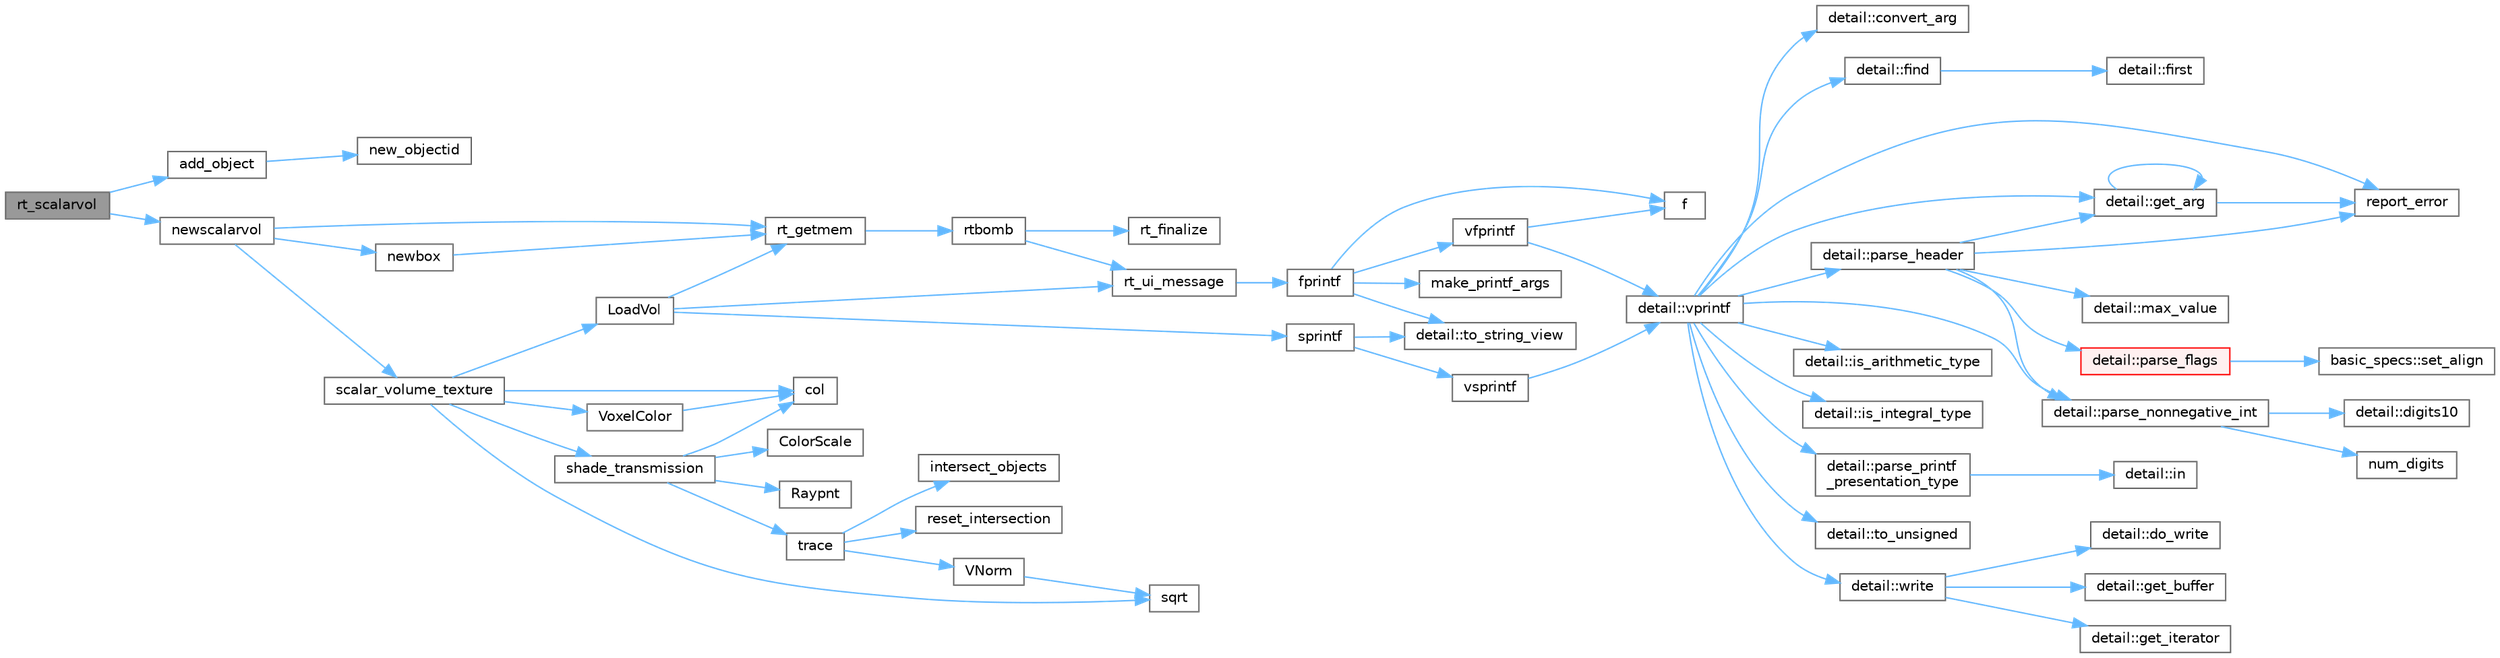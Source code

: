 digraph "rt_scalarvol"
{
 // LATEX_PDF_SIZE
  bgcolor="transparent";
  edge [fontname=Helvetica,fontsize=10,labelfontname=Helvetica,labelfontsize=10];
  node [fontname=Helvetica,fontsize=10,shape=box,height=0.2,width=0.4];
  rankdir="LR";
  Node1 [id="Node000001",label="rt_scalarvol",height=0.2,width=0.4,color="gray40", fillcolor="grey60", style="filled", fontcolor="black",tooltip=" "];
  Node1 -> Node2 [id="edge1_Node000001_Node000002",color="steelblue1",style="solid",tooltip=" "];
  Node2 [id="Node000002",label="add_object",height=0.2,width=0.4,color="grey40", fillcolor="white", style="filled",URL="$intersect_8cpp.html#a628b96c94f136c666a70cc55f225508a",tooltip=" "];
  Node2 -> Node3 [id="edge2_Node000002_Node000003",color="steelblue1",style="solid",tooltip=" "];
  Node3 [id="Node000003",label="new_objectid",height=0.2,width=0.4,color="grey40", fillcolor="white", style="filled",URL="$intersect_8cpp.html#a10c0fe4f7a99794de5a0c132bb1b5ee3",tooltip=" "];
  Node1 -> Node4 [id="edge3_Node000001_Node000004",color="steelblue1",style="solid",tooltip=" "];
  Node4 [id="Node000004",label="newscalarvol",height=0.2,width=0.4,color="grey40", fillcolor="white", style="filled",URL="$vol_8cpp.html#a00ec145919b98bbfab364e34fa327336",tooltip=" "];
  Node4 -> Node5 [id="edge4_Node000004_Node000005",color="steelblue1",style="solid",tooltip=" "];
  Node5 [id="Node000005",label="newbox",height=0.2,width=0.4,color="grey40", fillcolor="white", style="filled",URL="$box_8cpp.html#a546ebee5fee934a950b58882c538b57b",tooltip=" "];
  Node5 -> Node6 [id="edge5_Node000005_Node000006",color="steelblue1",style="solid",tooltip=" "];
  Node6 [id="Node000006",label="rt_getmem",height=0.2,width=0.4,color="grey40", fillcolor="white", style="filled",URL="$util_8cpp.html#a55411670110436341b6dba465125eb8f",tooltip=" "];
  Node6 -> Node7 [id="edge6_Node000006_Node000007",color="steelblue1",style="solid",tooltip=" "];
  Node7 [id="Node000007",label="rtbomb",height=0.2,width=0.4,color="grey40", fillcolor="white", style="filled",URL="$util_8cpp.html#ab11ff87b1a71787f653c8026fe800e3d",tooltip=" "];
  Node7 -> Node8 [id="edge7_Node000007_Node000008",color="steelblue1",style="solid",tooltip=" "];
  Node8 [id="Node000008",label="rt_finalize",height=0.2,width=0.4,color="grey40", fillcolor="white", style="filled",URL="$tachyon__video_8cpp.html#a846c00845423b3f83b3192ae8b179604",tooltip=" "];
  Node7 -> Node9 [id="edge8_Node000007_Node000009",color="steelblue1",style="solid",tooltip=" "];
  Node9 [id="Node000009",label="rt_ui_message",height=0.2,width=0.4,color="grey40", fillcolor="white", style="filled",URL="$ui_8cpp.html#aea0c1431950c57ff36231c7f4ba804f1",tooltip=" "];
  Node9 -> Node10 [id="edge9_Node000009_Node000010",color="steelblue1",style="solid",tooltip=" "];
  Node10 [id="Node000010",label="fprintf",height=0.2,width=0.4,color="grey40", fillcolor="white", style="filled",URL="$printf_8h.html#a9f315126362cae9675de1642105e631e",tooltip=" "];
  Node10 -> Node11 [id="edge10_Node000010_Node000011",color="steelblue1",style="solid",tooltip=" "];
  Node11 [id="Node000011",label="f",height=0.2,width=0.4,color="grey40", fillcolor="white", style="filled",URL="$cxx11__tensor__map_8cpp.html#a7f507fea02198f6cb81c86640c7b1a4e",tooltip=" "];
  Node10 -> Node12 [id="edge11_Node000010_Node000012",color="steelblue1",style="solid",tooltip=" "];
  Node12 [id="Node000012",label="make_printf_args",height=0.2,width=0.4,color="grey40", fillcolor="white", style="filled",URL="$printf_8h.html#a27dcc0efcda04388971dbea3c875f122",tooltip=" "];
  Node10 -> Node13 [id="edge12_Node000010_Node000013",color="steelblue1",style="solid",tooltip=" "];
  Node13 [id="Node000013",label="detail::to_string_view",height=0.2,width=0.4,color="grey40", fillcolor="white", style="filled",URL="$namespacedetail.html#abeae79fa3e1eded2d8fbd56cc9f0960e",tooltip=" "];
  Node10 -> Node14 [id="edge13_Node000010_Node000014",color="steelblue1",style="solid",tooltip=" "];
  Node14 [id="Node000014",label="vfprintf",height=0.2,width=0.4,color="grey40", fillcolor="white", style="filled",URL="$printf_8h.html#abb30aad964fc771fb52cf3ad88649df2",tooltip=" "];
  Node14 -> Node11 [id="edge14_Node000014_Node000011",color="steelblue1",style="solid",tooltip=" "];
  Node14 -> Node15 [id="edge15_Node000014_Node000015",color="steelblue1",style="solid",tooltip=" "];
  Node15 [id="Node000015",label="detail::vprintf",height=0.2,width=0.4,color="grey40", fillcolor="white", style="filled",URL="$namespacedetail.html#a1c8c2218e4c822aa8f743fb9c573717f",tooltip=" "];
  Node15 -> Node16 [id="edge16_Node000015_Node000016",color="steelblue1",style="solid",tooltip=" "];
  Node16 [id="Node000016",label="detail::convert_arg",height=0.2,width=0.4,color="grey40", fillcolor="white", style="filled",URL="$namespacedetail.html#a03c11572c9a664266d6925f327dec7f3",tooltip=" "];
  Node15 -> Node17 [id="edge17_Node000015_Node000017",color="steelblue1",style="solid",tooltip=" "];
  Node17 [id="Node000017",label="detail::find",height=0.2,width=0.4,color="grey40", fillcolor="white", style="filled",URL="$namespacedetail.html#a6b71952fab3dc32f3edb2c3e9811d8d9",tooltip=" "];
  Node17 -> Node18 [id="edge18_Node000017_Node000018",color="steelblue1",style="solid",tooltip=" "];
  Node18 [id="Node000018",label="detail::first",height=0.2,width=0.4,color="grey40", fillcolor="white", style="filled",URL="$namespacedetail.html#a02319a3deb124802b88b61f85987df5e",tooltip=" "];
  Node15 -> Node19 [id="edge19_Node000015_Node000019",color="steelblue1",style="solid",tooltip=" "];
  Node19 [id="Node000019",label="detail::get_arg",height=0.2,width=0.4,color="grey40", fillcolor="white", style="filled",URL="$namespacedetail.html#a342ef250e45bd09b2ef666b6fae1c355",tooltip=" "];
  Node19 -> Node19 [id="edge20_Node000019_Node000019",color="steelblue1",style="solid",tooltip=" "];
  Node19 -> Node20 [id="edge21_Node000019_Node000020",color="steelblue1",style="solid",tooltip=" "];
  Node20 [id="Node000020",label="report_error",height=0.2,width=0.4,color="grey40", fillcolor="white", style="filled",URL="$format-inl_8h.html#a5555893692b00b61b3886349332fd01f",tooltip=" "];
  Node15 -> Node21 [id="edge22_Node000015_Node000021",color="steelblue1",style="solid",tooltip=" "];
  Node21 [id="Node000021",label="detail::is_arithmetic_type",height=0.2,width=0.4,color="grey40", fillcolor="white", style="filled",URL="$namespacedetail.html#a802c50a56a3495fdab6020b375ba1389",tooltip=" "];
  Node15 -> Node22 [id="edge23_Node000015_Node000022",color="steelblue1",style="solid",tooltip=" "];
  Node22 [id="Node000022",label="detail::is_integral_type",height=0.2,width=0.4,color="grey40", fillcolor="white", style="filled",URL="$namespacedetail.html#a2a60f8d1bee41b803f43fc42b707b5d1",tooltip=" "];
  Node15 -> Node23 [id="edge24_Node000015_Node000023",color="steelblue1",style="solid",tooltip=" "];
  Node23 [id="Node000023",label="detail::parse_header",height=0.2,width=0.4,color="grey40", fillcolor="white", style="filled",URL="$namespacedetail.html#afc9d93e58b8edb8077f8bc8eee7f4035",tooltip=" "];
  Node23 -> Node19 [id="edge25_Node000023_Node000019",color="steelblue1",style="solid",tooltip=" "];
  Node23 -> Node24 [id="edge26_Node000023_Node000024",color="steelblue1",style="solid",tooltip=" "];
  Node24 [id="Node000024",label="detail::max_value",height=0.2,width=0.4,color="grey40", fillcolor="white", style="filled",URL="$namespacedetail.html#a45c2130c44ebe54179eafcee3cda2bfb",tooltip=" "];
  Node23 -> Node25 [id="edge27_Node000023_Node000025",color="steelblue1",style="solid",tooltip=" "];
  Node25 [id="Node000025",label="detail::parse_flags",height=0.2,width=0.4,color="red", fillcolor="#FFF0F0", style="filled",URL="$namespacedetail.html#a4213daed116a37e1767881da51238261",tooltip=" "];
  Node25 -> Node26 [id="edge28_Node000025_Node000026",color="steelblue1",style="solid",tooltip=" "];
  Node26 [id="Node000026",label="basic_specs::set_align",height=0.2,width=0.4,color="grey40", fillcolor="white", style="filled",URL="$classbasic__specs.html#ad73b6f854341aaabc744bf54e6ea6af6",tooltip=" "];
  Node23 -> Node32 [id="edge29_Node000023_Node000032",color="steelblue1",style="solid",tooltip=" "];
  Node32 [id="Node000032",label="detail::parse_nonnegative_int",height=0.2,width=0.4,color="grey40", fillcolor="white", style="filled",URL="$namespacedetail.html#a338caba782225e115a9902d4d0835f5f",tooltip=" "];
  Node32 -> Node33 [id="edge30_Node000032_Node000033",color="steelblue1",style="solid",tooltip=" "];
  Node33 [id="Node000033",label="detail::digits10",height=0.2,width=0.4,color="grey40", fillcolor="white", style="filled",URL="$namespacedetail.html#a3a043db05db2d07deb2d98ba2d04b4eb",tooltip=" "];
  Node32 -> Node34 [id="edge31_Node000032_Node000034",color="steelblue1",style="solid",tooltip=" "];
  Node34 [id="Node000034",label="num_digits",height=0.2,width=0.4,color="grey40", fillcolor="white", style="filled",URL="$_sequence_8c.html#aa16e8c03d098498ad9c8839cf2c48044",tooltip=" "];
  Node23 -> Node20 [id="edge32_Node000023_Node000020",color="steelblue1",style="solid",tooltip=" "];
  Node15 -> Node32 [id="edge33_Node000015_Node000032",color="steelblue1",style="solid",tooltip=" "];
  Node15 -> Node35 [id="edge34_Node000015_Node000035",color="steelblue1",style="solid",tooltip=" "];
  Node35 [id="Node000035",label="detail::parse_printf\l_presentation_type",height=0.2,width=0.4,color="grey40", fillcolor="white", style="filled",URL="$namespacedetail.html#aa2cb095169b23e3a66260ad7078f44cc",tooltip=" "];
  Node35 -> Node36 [id="edge35_Node000035_Node000036",color="steelblue1",style="solid",tooltip=" "];
  Node36 [id="Node000036",label="detail::in",height=0.2,width=0.4,color="grey40", fillcolor="white", style="filled",URL="$namespacedetail.html#a52a5e2ed06c229dcf95ea5c46d48d05e",tooltip=" "];
  Node15 -> Node20 [id="edge36_Node000015_Node000020",color="steelblue1",style="solid",tooltip=" "];
  Node15 -> Node37 [id="edge37_Node000015_Node000037",color="steelblue1",style="solid",tooltip=" "];
  Node37 [id="Node000037",label="detail::to_unsigned",height=0.2,width=0.4,color="grey40", fillcolor="white", style="filled",URL="$namespacedetail.html#a4855e668246c731a97484efc329f2aac",tooltip=" "];
  Node15 -> Node38 [id="edge38_Node000015_Node000038",color="steelblue1",style="solid",tooltip=" "];
  Node38 [id="Node000038",label="detail::write",height=0.2,width=0.4,color="grey40", fillcolor="white", style="filled",URL="$namespacedetail.html#a29dacf26eedc9e3575fb57329a5ca0a3",tooltip=" "];
  Node38 -> Node39 [id="edge39_Node000038_Node000039",color="steelblue1",style="solid",tooltip=" "];
  Node39 [id="Node000039",label="detail::do_write",height=0.2,width=0.4,color="grey40", fillcolor="white", style="filled",URL="$namespacedetail.html#a5007cc441bd246a9096070c10d1ea683",tooltip=" "];
  Node38 -> Node40 [id="edge40_Node000038_Node000040",color="steelblue1",style="solid",tooltip=" "];
  Node40 [id="Node000040",label="detail::get_buffer",height=0.2,width=0.4,color="grey40", fillcolor="white", style="filled",URL="$namespacedetail.html#ad803bb19df422bc4c4f92d75c7564437",tooltip=" "];
  Node38 -> Node41 [id="edge41_Node000038_Node000041",color="steelblue1",style="solid",tooltip=" "];
  Node41 [id="Node000041",label="detail::get_iterator",height=0.2,width=0.4,color="grey40", fillcolor="white", style="filled",URL="$namespacedetail.html#a05e3e231207d3f28f83261c2e7ad2fe5",tooltip=" "];
  Node4 -> Node6 [id="edge42_Node000004_Node000006",color="steelblue1",style="solid",tooltip=" "];
  Node4 -> Node42 [id="edge43_Node000004_Node000042",color="steelblue1",style="solid",tooltip=" "];
  Node42 [id="Node000042",label="scalar_volume_texture",height=0.2,width=0.4,color="grey40", fillcolor="white", style="filled",URL="$vol_8cpp.html#a45e67eb9da9977f29d4adfd1a252b365",tooltip=" "];
  Node42 -> Node43 [id="edge44_Node000042_Node000043",color="steelblue1",style="solid",tooltip=" "];
  Node43 [id="Node000043",label="col",height=0.2,width=0.4,color="grey40", fillcolor="white", style="filled",URL="$_matrix_base__col_8cpp.html#aa168d9544aa6d49fce0cbfc0bec849b0",tooltip=" "];
  Node42 -> Node44 [id="edge45_Node000042_Node000044",color="steelblue1",style="solid",tooltip=" "];
  Node44 [id="Node000044",label="LoadVol",height=0.2,width=0.4,color="grey40", fillcolor="white", style="filled",URL="$vol_8cpp.html#a237db19000c011f1c02eeaa52e545d2d",tooltip=" "];
  Node44 -> Node6 [id="edge46_Node000044_Node000006",color="steelblue1",style="solid",tooltip=" "];
  Node44 -> Node9 [id="edge47_Node000044_Node000009",color="steelblue1",style="solid",tooltip=" "];
  Node44 -> Node45 [id="edge48_Node000044_Node000045",color="steelblue1",style="solid",tooltip=" "];
  Node45 [id="Node000045",label="sprintf",height=0.2,width=0.4,color="grey40", fillcolor="white", style="filled",URL="$printf_8h.html#aa7d2e7e454d3fe606a71504a119dc894",tooltip=" "];
  Node45 -> Node13 [id="edge49_Node000045_Node000013",color="steelblue1",style="solid",tooltip=" "];
  Node45 -> Node46 [id="edge50_Node000045_Node000046",color="steelblue1",style="solid",tooltip=" "];
  Node46 [id="Node000046",label="vsprintf",height=0.2,width=0.4,color="grey40", fillcolor="white", style="filled",URL="$printf_8h.html#a5e1075a6c1fce5050424f97a2fac648f",tooltip=" "];
  Node46 -> Node15 [id="edge51_Node000046_Node000015",color="steelblue1",style="solid",tooltip=" "];
  Node42 -> Node47 [id="edge52_Node000042_Node000047",color="steelblue1",style="solid",tooltip=" "];
  Node47 [id="Node000047",label="shade_transmission",height=0.2,width=0.4,color="grey40", fillcolor="white", style="filled",URL="$shade_8cpp.html#a3631f54f442859e4bfb2e66ecc7b6a06",tooltip=" "];
  Node47 -> Node43 [id="edge53_Node000047_Node000043",color="steelblue1",style="solid",tooltip=" "];
  Node47 -> Node48 [id="edge54_Node000047_Node000048",color="steelblue1",style="solid",tooltip=" "];
  Node48 [id="Node000048",label="ColorScale",height=0.2,width=0.4,color="grey40", fillcolor="white", style="filled",URL="$vector_8cpp.html#a2d0dbcb4682fd891198206a7f12204c1",tooltip=" "];
  Node47 -> Node49 [id="edge55_Node000047_Node000049",color="steelblue1",style="solid",tooltip=" "];
  Node49 [id="Node000049",label="Raypnt",height=0.2,width=0.4,color="grey40", fillcolor="white", style="filled",URL="$vector_8cpp.html#a5d31dd7cdbd36d245e5a006e1c04f025",tooltip=" "];
  Node47 -> Node50 [id="edge56_Node000047_Node000050",color="steelblue1",style="solid",tooltip=" "];
  Node50 [id="Node000050",label="trace",height=0.2,width=0.4,color="grey40", fillcolor="white", style="filled",URL="$trace__rest_8cpp.html#ac4e1b6df3fd0c30f8a37a1b8b2aa0047",tooltip=" "];
  Node50 -> Node51 [id="edge57_Node000050_Node000051",color="steelblue1",style="solid",tooltip=" "];
  Node51 [id="Node000051",label="intersect_objects",height=0.2,width=0.4,color="grey40", fillcolor="white", style="filled",URL="$intersect_8cpp.html#a5ee1bf2bcee979cee65cdfd032be6cf1",tooltip=" "];
  Node50 -> Node52 [id="edge58_Node000050_Node000052",color="steelblue1",style="solid",tooltip=" "];
  Node52 [id="Node000052",label="reset_intersection",height=0.2,width=0.4,color="grey40", fillcolor="white", style="filled",URL="$intersect_8cpp.html#a5648f23bba47195c7428937a47d2c1ed",tooltip=" "];
  Node50 -> Node53 [id="edge59_Node000050_Node000053",color="steelblue1",style="solid",tooltip=" "];
  Node53 [id="Node000053",label="VNorm",height=0.2,width=0.4,color="grey40", fillcolor="white", style="filled",URL="$vector_8cpp.html#ac8a6404fc67035bd2124e30b9c60d24a",tooltip=" "];
  Node53 -> Node54 [id="edge60_Node000053_Node000054",color="steelblue1",style="solid",tooltip=" "];
  Node54 [id="Node000054",label="sqrt",height=0.2,width=0.4,color="grey40", fillcolor="white", style="filled",URL="$_array_cwise_unary_ops_8h.html#a656b9217a2fcb6de59dc8d1eb3079cc7",tooltip=" "];
  Node42 -> Node54 [id="edge61_Node000042_Node000054",color="steelblue1",style="solid",tooltip=" "];
  Node42 -> Node55 [id="edge62_Node000042_Node000055",color="steelblue1",style="solid",tooltip=" "];
  Node55 [id="Node000055",label="VoxelColor",height=0.2,width=0.4,color="grey40", fillcolor="white", style="filled",URL="$vol_8cpp.html#a8819a33ee5407c44f66576c6d940ecc7",tooltip=" "];
  Node55 -> Node43 [id="edge63_Node000055_Node000043",color="steelblue1",style="solid",tooltip=" "];
}
